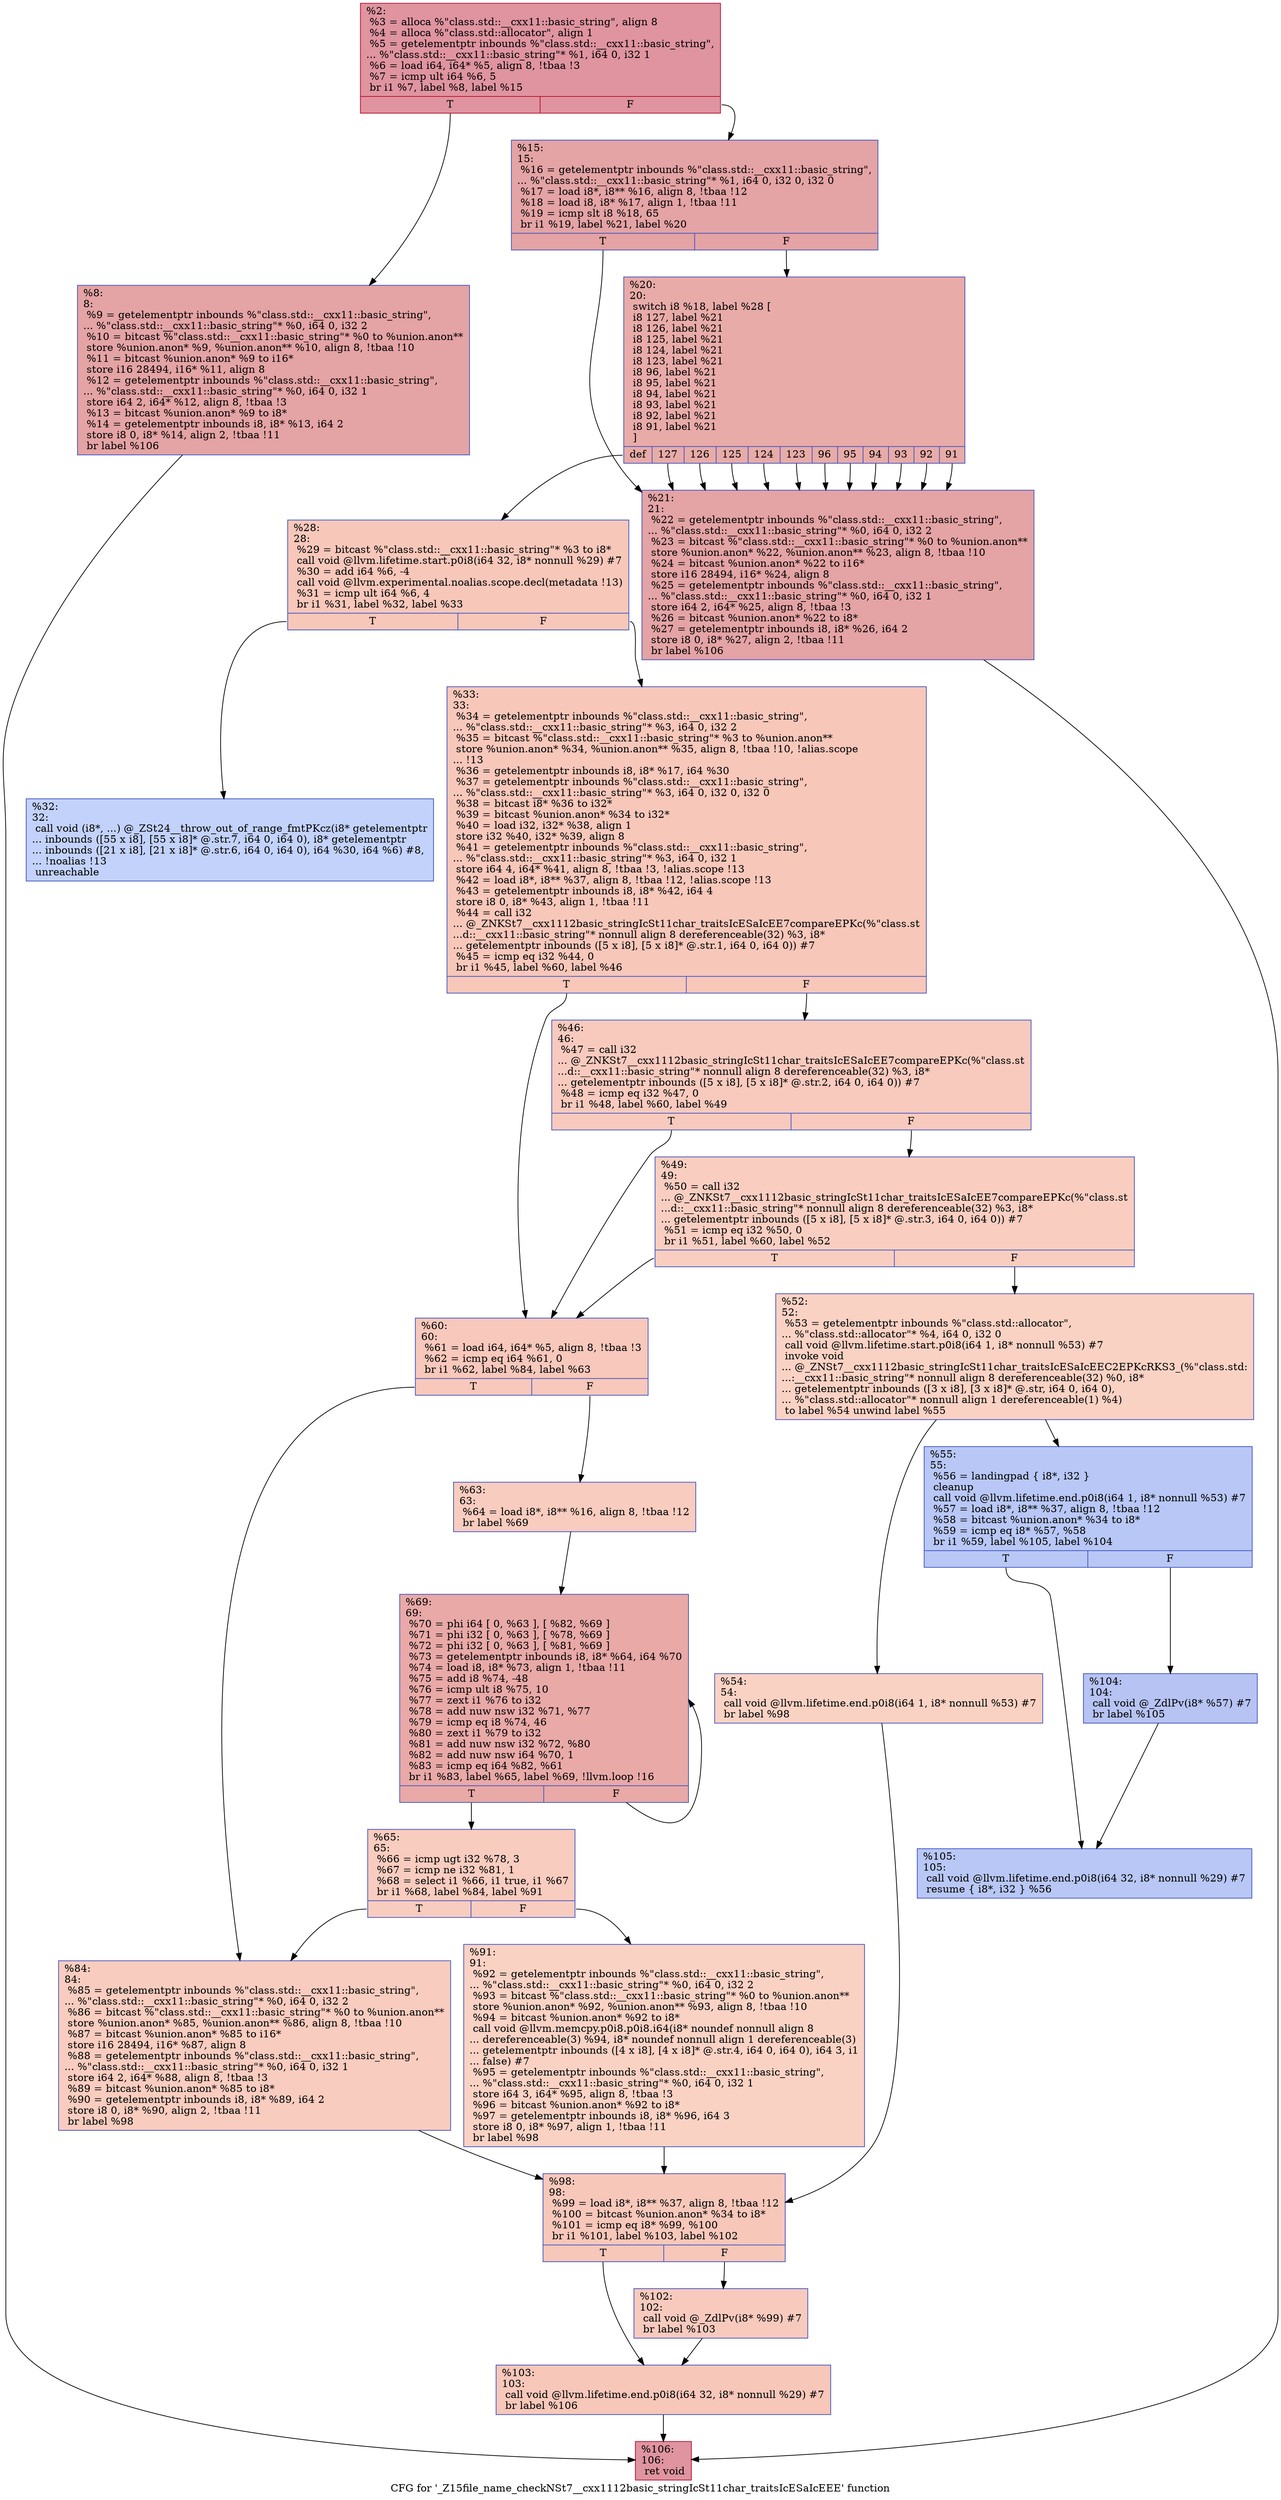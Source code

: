 digraph "CFG for '_Z15file_name_checkNSt7__cxx1112basic_stringIcSt11char_traitsIcESaIcEEE' function" {
	label="CFG for '_Z15file_name_checkNSt7__cxx1112basic_stringIcSt11char_traitsIcESaIcEEE' function";

	Node0x55728039e6d0 [shape=record,color="#b70d28ff", style=filled, fillcolor="#b70d2870",label="{%2:\l  %3 = alloca %\"class.std::__cxx11::basic_string\", align 8\l  %4 = alloca %\"class.std::allocator\", align 1\l  %5 = getelementptr inbounds %\"class.std::__cxx11::basic_string\",\l... %\"class.std::__cxx11::basic_string\"* %1, i64 0, i32 1\l  %6 = load i64, i64* %5, align 8, !tbaa !3\l  %7 = icmp ult i64 %6, 5\l  br i1 %7, label %8, label %15\l|{<s0>T|<s1>F}}"];
	Node0x55728039e6d0:s0 -> Node0x5572803a0630;
	Node0x55728039e6d0:s1 -> Node0x5572803a06c0;
	Node0x5572803a0630 [shape=record,color="#3d50c3ff", style=filled, fillcolor="#c32e3170",label="{%8:\l8:                                                \l  %9 = getelementptr inbounds %\"class.std::__cxx11::basic_string\",\l... %\"class.std::__cxx11::basic_string\"* %0, i64 0, i32 2\l  %10 = bitcast %\"class.std::__cxx11::basic_string\"* %0 to %union.anon**\l  store %union.anon* %9, %union.anon** %10, align 8, !tbaa !10\l  %11 = bitcast %union.anon* %9 to i16*\l  store i16 28494, i16* %11, align 8\l  %12 = getelementptr inbounds %\"class.std::__cxx11::basic_string\",\l... %\"class.std::__cxx11::basic_string\"* %0, i64 0, i32 1\l  store i64 2, i64* %12, align 8, !tbaa !3\l  %13 = bitcast %union.anon* %9 to i8*\l  %14 = getelementptr inbounds i8, i8* %13, i64 2\l  store i8 0, i8* %14, align 2, !tbaa !11\l  br label %106\l}"];
	Node0x5572803a0630 -> Node0x55728039f920;
	Node0x5572803a06c0 [shape=record,color="#3d50c3ff", style=filled, fillcolor="#c32e3170",label="{%15:\l15:                                               \l  %16 = getelementptr inbounds %\"class.std::__cxx11::basic_string\",\l... %\"class.std::__cxx11::basic_string\"* %1, i64 0, i32 0, i32 0\l  %17 = load i8*, i8** %16, align 8, !tbaa !12\l  %18 = load i8, i8* %17, align 1, !tbaa !11\l  %19 = icmp slt i8 %18, 65\l  br i1 %19, label %21, label %20\l|{<s0>T|<s1>F}}"];
	Node0x5572803a06c0:s0 -> Node0x5572803a1fd0;
	Node0x5572803a06c0:s1 -> Node0x5572803a2060;
	Node0x5572803a2060 [shape=record,color="#3d50c3ff", style=filled, fillcolor="#cc403a70",label="{%20:\l20:                                               \l  switch i8 %18, label %28 [\l    i8 127, label %21\l    i8 126, label %21\l    i8 125, label %21\l    i8 124, label %21\l    i8 123, label %21\l    i8 96, label %21\l    i8 95, label %21\l    i8 94, label %21\l    i8 93, label %21\l    i8 92, label %21\l    i8 91, label %21\l  ]\l|{<s0>def|<s1>127|<s2>126|<s3>125|<s4>124|<s5>123|<s6>96|<s7>95|<s8>94|<s9>93|<s10>92|<s11>91}}"];
	Node0x5572803a2060:s0 -> Node0x5572803a21a0;
	Node0x5572803a2060:s1 -> Node0x5572803a1fd0;
	Node0x5572803a2060:s2 -> Node0x5572803a1fd0;
	Node0x5572803a2060:s3 -> Node0x5572803a1fd0;
	Node0x5572803a2060:s4 -> Node0x5572803a1fd0;
	Node0x5572803a2060:s5 -> Node0x5572803a1fd0;
	Node0x5572803a2060:s6 -> Node0x5572803a1fd0;
	Node0x5572803a2060:s7 -> Node0x5572803a1fd0;
	Node0x5572803a2060:s8 -> Node0x5572803a1fd0;
	Node0x5572803a2060:s9 -> Node0x5572803a1fd0;
	Node0x5572803a2060:s10 -> Node0x5572803a1fd0;
	Node0x5572803a2060:s11 -> Node0x5572803a1fd0;
	Node0x5572803a1fd0 [shape=record,color="#3d50c3ff", style=filled, fillcolor="#c32e3170",label="{%21:\l21:                                               \l  %22 = getelementptr inbounds %\"class.std::__cxx11::basic_string\",\l... %\"class.std::__cxx11::basic_string\"* %0, i64 0, i32 2\l  %23 = bitcast %\"class.std::__cxx11::basic_string\"* %0 to %union.anon**\l  store %union.anon* %22, %union.anon** %23, align 8, !tbaa !10\l  %24 = bitcast %union.anon* %22 to i16*\l  store i16 28494, i16* %24, align 8\l  %25 = getelementptr inbounds %\"class.std::__cxx11::basic_string\",\l... %\"class.std::__cxx11::basic_string\"* %0, i64 0, i32 1\l  store i64 2, i64* %25, align 8, !tbaa !3\l  %26 = bitcast %union.anon* %22 to i8*\l  %27 = getelementptr inbounds i8, i8* %26, i64 2\l  store i8 0, i8* %27, align 2, !tbaa !11\l  br label %106\l}"];
	Node0x5572803a1fd0 -> Node0x55728039f920;
	Node0x5572803a21a0 [shape=record,color="#3d50c3ff", style=filled, fillcolor="#ec7f6370",label="{%28:\l28:                                               \l  %29 = bitcast %\"class.std::__cxx11::basic_string\"* %3 to i8*\l  call void @llvm.lifetime.start.p0i8(i64 32, i8* nonnull %29) #7\l  %30 = add i64 %6, -4\l  call void @llvm.experimental.noalias.scope.decl(metadata !13)\l  %31 = icmp ult i64 %6, 4\l  br i1 %31, label %32, label %33\l|{<s0>T|<s1>F}}"];
	Node0x5572803a21a0:s0 -> Node0x5572803a3fb0;
	Node0x5572803a21a0:s1 -> Node0x5572803a4040;
	Node0x5572803a3fb0 [shape=record,color="#3d50c3ff", style=filled, fillcolor="#779af770",label="{%32:\l32:                                               \l  call void (i8*, ...) @_ZSt24__throw_out_of_range_fmtPKcz(i8* getelementptr\l... inbounds ([55 x i8], [55 x i8]* @.str.7, i64 0, i64 0), i8* getelementptr\l... inbounds ([21 x i8], [21 x i8]* @.str.6, i64 0, i64 0), i64 %30, i64 %6) #8,\l... !noalias !13\l  unreachable\l}"];
	Node0x5572803a4040 [shape=record,color="#3d50c3ff", style=filled, fillcolor="#ec7f6370",label="{%33:\l33:                                               \l  %34 = getelementptr inbounds %\"class.std::__cxx11::basic_string\",\l... %\"class.std::__cxx11::basic_string\"* %3, i64 0, i32 2\l  %35 = bitcast %\"class.std::__cxx11::basic_string\"* %3 to %union.anon**\l  store %union.anon* %34, %union.anon** %35, align 8, !tbaa !10, !alias.scope\l... !13\l  %36 = getelementptr inbounds i8, i8* %17, i64 %30\l  %37 = getelementptr inbounds %\"class.std::__cxx11::basic_string\",\l... %\"class.std::__cxx11::basic_string\"* %3, i64 0, i32 0, i32 0\l  %38 = bitcast i8* %36 to i32*\l  %39 = bitcast %union.anon* %34 to i32*\l  %40 = load i32, i32* %38, align 1\l  store i32 %40, i32* %39, align 8\l  %41 = getelementptr inbounds %\"class.std::__cxx11::basic_string\",\l... %\"class.std::__cxx11::basic_string\"* %3, i64 0, i32 1\l  store i64 4, i64* %41, align 8, !tbaa !3, !alias.scope !13\l  %42 = load i8*, i8** %37, align 8, !tbaa !12, !alias.scope !13\l  %43 = getelementptr inbounds i8, i8* %42, i64 4\l  store i8 0, i8* %43, align 1, !tbaa !11\l  %44 = call i32\l... @_ZNKSt7__cxx1112basic_stringIcSt11char_traitsIcESaIcEE7compareEPKc(%\"class.st\l...d::__cxx11::basic_string\"* nonnull align 8 dereferenceable(32) %3, i8*\l... getelementptr inbounds ([5 x i8], [5 x i8]* @.str.1, i64 0, i64 0)) #7\l  %45 = icmp eq i32 %44, 0\l  br i1 %45, label %60, label %46\l|{<s0>T|<s1>F}}"];
	Node0x5572803a4040:s0 -> Node0x5572803a5b80;
	Node0x5572803a4040:s1 -> Node0x5572803a6010;
	Node0x5572803a6010 [shape=record,color="#3d50c3ff", style=filled, fillcolor="#ef886b70",label="{%46:\l46:                                               \l  %47 = call i32\l... @_ZNKSt7__cxx1112basic_stringIcSt11char_traitsIcESaIcEE7compareEPKc(%\"class.st\l...d::__cxx11::basic_string\"* nonnull align 8 dereferenceable(32) %3, i8*\l... getelementptr inbounds ([5 x i8], [5 x i8]* @.str.2, i64 0, i64 0)) #7\l  %48 = icmp eq i32 %47, 0\l  br i1 %48, label %60, label %49\l|{<s0>T|<s1>F}}"];
	Node0x5572803a6010:s0 -> Node0x5572803a5b80;
	Node0x5572803a6010:s1 -> Node0x5572803a6150;
	Node0x5572803a6150 [shape=record,color="#3d50c3ff", style=filled, fillcolor="#f2907270",label="{%49:\l49:                                               \l  %50 = call i32\l... @_ZNKSt7__cxx1112basic_stringIcSt11char_traitsIcESaIcEE7compareEPKc(%\"class.st\l...d::__cxx11::basic_string\"* nonnull align 8 dereferenceable(32) %3, i8*\l... getelementptr inbounds ([5 x i8], [5 x i8]* @.str.3, i64 0, i64 0)) #7\l  %51 = icmp eq i32 %50, 0\l  br i1 %51, label %60, label %52\l|{<s0>T|<s1>F}}"];
	Node0x5572803a6150:s0 -> Node0x5572803a5b80;
	Node0x5572803a6150:s1 -> Node0x5572803a64a0;
	Node0x5572803a64a0 [shape=record,color="#3d50c3ff", style=filled, fillcolor="#f4987a70",label="{%52:\l52:                                               \l  %53 = getelementptr inbounds %\"class.std::allocator\",\l... %\"class.std::allocator\"* %4, i64 0, i32 0\l  call void @llvm.lifetime.start.p0i8(i64 1, i8* nonnull %53) #7\l  invoke void\l... @_ZNSt7__cxx1112basic_stringIcSt11char_traitsIcESaIcEEC2EPKcRKS3_(%\"class.std:\l...:__cxx11::basic_string\"* nonnull align 8 dereferenceable(32) %0, i8*\l... getelementptr inbounds ([3 x i8], [3 x i8]* @.str, i64 0, i64 0),\l... %\"class.std::allocator\"* nonnull align 1 dereferenceable(1) %4)\l          to label %54 unwind label %55\l}"];
	Node0x5572803a64a0 -> Node0x5572803a6ba0;
	Node0x5572803a64a0 -> Node0x5572803a6bf0;
	Node0x5572803a6ba0 [shape=record,color="#3d50c3ff", style=filled, fillcolor="#f4987a70",label="{%54:\l54:                                               \l  call void @llvm.lifetime.end.p0i8(i64 1, i8* nonnull %53) #7\l  br label %98\l}"];
	Node0x5572803a6ba0 -> Node0x5572803a7130;
	Node0x5572803a6bf0 [shape=record,color="#3d50c3ff", style=filled, fillcolor="#5f7fe870",label="{%55:\l55:                                               \l  %56 = landingpad \{ i8*, i32 \}\l          cleanup\l  call void @llvm.lifetime.end.p0i8(i64 1, i8* nonnull %53) #7\l  %57 = load i8*, i8** %37, align 8, !tbaa !12\l  %58 = bitcast %union.anon* %34 to i8*\l  %59 = icmp eq i8* %57, %58\l  br i1 %59, label %105, label %104\l|{<s0>T|<s1>F}}"];
	Node0x5572803a6bf0:s0 -> Node0x5572803a7760;
	Node0x5572803a6bf0:s1 -> Node0x5572803a77b0;
	Node0x5572803a5b80 [shape=record,color="#3d50c3ff", style=filled, fillcolor="#ed836670",label="{%60:\l60:                                               \l  %61 = load i64, i64* %5, align 8, !tbaa !3\l  %62 = icmp eq i64 %61, 0\l  br i1 %62, label %84, label %63\l|{<s0>T|<s1>F}}"];
	Node0x5572803a5b80:s0 -> Node0x5572803a79f0;
	Node0x5572803a5b80:s1 -> Node0x5572803a7a40;
	Node0x5572803a7a40 [shape=record,color="#3d50c3ff", style=filled, fillcolor="#f08b6e70",label="{%63:\l63:                                               \l  %64 = load i8*, i8** %16, align 8, !tbaa !12\l  br label %69\l}"];
	Node0x5572803a7a40 -> Node0x5572803a8000;
	Node0x5572803a80c0 [shape=record,color="#3d50c3ff", style=filled, fillcolor="#f08b6e70",label="{%65:\l65:                                               \l  %66 = icmp ugt i32 %78, 3\l  %67 = icmp ne i32 %81, 1\l  %68 = select i1 %66, i1 true, i1 %67\l  br i1 %68, label %84, label %91\l|{<s0>T|<s1>F}}"];
	Node0x5572803a80c0:s0 -> Node0x5572803a79f0;
	Node0x5572803a80c0:s1 -> Node0x5572803a83c0;
	Node0x5572803a8000 [shape=record,color="#3d50c3ff", style=filled, fillcolor="#ca3b3770",label="{%69:\l69:                                               \l  %70 = phi i64 [ 0, %63 ], [ %82, %69 ]\l  %71 = phi i32 [ 0, %63 ], [ %78, %69 ]\l  %72 = phi i32 [ 0, %63 ], [ %81, %69 ]\l  %73 = getelementptr inbounds i8, i8* %64, i64 %70\l  %74 = load i8, i8* %73, align 1, !tbaa !11\l  %75 = add i8 %74, -48\l  %76 = icmp ult i8 %75, 10\l  %77 = zext i1 %76 to i32\l  %78 = add nuw nsw i32 %71, %77\l  %79 = icmp eq i8 %74, 46\l  %80 = zext i1 %79 to i32\l  %81 = add nuw nsw i32 %72, %80\l  %82 = add nuw nsw i64 %70, 1\l  %83 = icmp eq i64 %82, %61\l  br i1 %83, label %65, label %69, !llvm.loop !16\l|{<s0>T|<s1>F}}"];
	Node0x5572803a8000:s0 -> Node0x5572803a80c0;
	Node0x5572803a8000:s1 -> Node0x5572803a8000;
	Node0x5572803a79f0 [shape=record,color="#3d50c3ff", style=filled, fillcolor="#f08b6e70",label="{%84:\l84:                                               \l  %85 = getelementptr inbounds %\"class.std::__cxx11::basic_string\",\l... %\"class.std::__cxx11::basic_string\"* %0, i64 0, i32 2\l  %86 = bitcast %\"class.std::__cxx11::basic_string\"* %0 to %union.anon**\l  store %union.anon* %85, %union.anon** %86, align 8, !tbaa !10\l  %87 = bitcast %union.anon* %85 to i16*\l  store i16 28494, i16* %87, align 8\l  %88 = getelementptr inbounds %\"class.std::__cxx11::basic_string\",\l... %\"class.std::__cxx11::basic_string\"* %0, i64 0, i32 1\l  store i64 2, i64* %88, align 8, !tbaa !3\l  %89 = bitcast %union.anon* %85 to i8*\l  %90 = getelementptr inbounds i8, i8* %89, i64 2\l  store i8 0, i8* %90, align 2, !tbaa !11\l  br label %98\l}"];
	Node0x5572803a79f0 -> Node0x5572803a7130;
	Node0x5572803a83c0 [shape=record,color="#3d50c3ff", style=filled, fillcolor="#f4987a70",label="{%91:\l91:                                               \l  %92 = getelementptr inbounds %\"class.std::__cxx11::basic_string\",\l... %\"class.std::__cxx11::basic_string\"* %0, i64 0, i32 2\l  %93 = bitcast %\"class.std::__cxx11::basic_string\"* %0 to %union.anon**\l  store %union.anon* %92, %union.anon** %93, align 8, !tbaa !10\l  %94 = bitcast %union.anon* %92 to i8*\l  call void @llvm.memcpy.p0i8.p0i8.i64(i8* noundef nonnull align 8\l... dereferenceable(3) %94, i8* noundef nonnull align 1 dereferenceable(3)\l... getelementptr inbounds ([4 x i8], [4 x i8]* @.str.4, i64 0, i64 0), i64 3, i1\l... false) #7\l  %95 = getelementptr inbounds %\"class.std::__cxx11::basic_string\",\l... %\"class.std::__cxx11::basic_string\"* %0, i64 0, i32 1\l  store i64 3, i64* %95, align 8, !tbaa !3\l  %96 = bitcast %union.anon* %92 to i8*\l  %97 = getelementptr inbounds i8, i8* %96, i64 3\l  store i8 0, i8* %97, align 1, !tbaa !11\l  br label %98\l}"];
	Node0x5572803a83c0 -> Node0x5572803a7130;
	Node0x5572803a7130 [shape=record,color="#3d50c3ff", style=filled, fillcolor="#ec7f6370",label="{%98:\l98:                                               \l  %99 = load i8*, i8** %37, align 8, !tbaa !12\l  %100 = bitcast %union.anon* %34 to i8*\l  %101 = icmp eq i8* %99, %100\l  br i1 %101, label %103, label %102\l|{<s0>T|<s1>F}}"];
	Node0x5572803a7130:s0 -> Node0x5572803aa030;
	Node0x5572803a7130:s1 -> Node0x5572803aa080;
	Node0x5572803aa080 [shape=record,color="#3d50c3ff", style=filled, fillcolor="#ef886b70",label="{%102:\l102:                                              \l  call void @_ZdlPv(i8* %99) #7\l  br label %103\l}"];
	Node0x5572803aa080 -> Node0x5572803aa030;
	Node0x5572803aa030 [shape=record,color="#3d50c3ff", style=filled, fillcolor="#ec7f6370",label="{%103:\l103:                                              \l  call void @llvm.lifetime.end.p0i8(i64 32, i8* nonnull %29) #7\l  br label %106\l}"];
	Node0x5572803aa030 -> Node0x55728039f920;
	Node0x5572803a77b0 [shape=record,color="#3d50c3ff", style=filled, fillcolor="#5977e370",label="{%104:\l104:                                              \l  call void @_ZdlPv(i8* %57) #7\l  br label %105\l}"];
	Node0x5572803a77b0 -> Node0x5572803a7760;
	Node0x5572803a7760 [shape=record,color="#3d50c3ff", style=filled, fillcolor="#5f7fe870",label="{%105:\l105:                                              \l  call void @llvm.lifetime.end.p0i8(i64 32, i8* nonnull %29) #7\l  resume \{ i8*, i32 \} %56\l}"];
	Node0x55728039f920 [shape=record,color="#b70d28ff", style=filled, fillcolor="#b70d2870",label="{%106:\l106:                                              \l  ret void\l}"];
}
